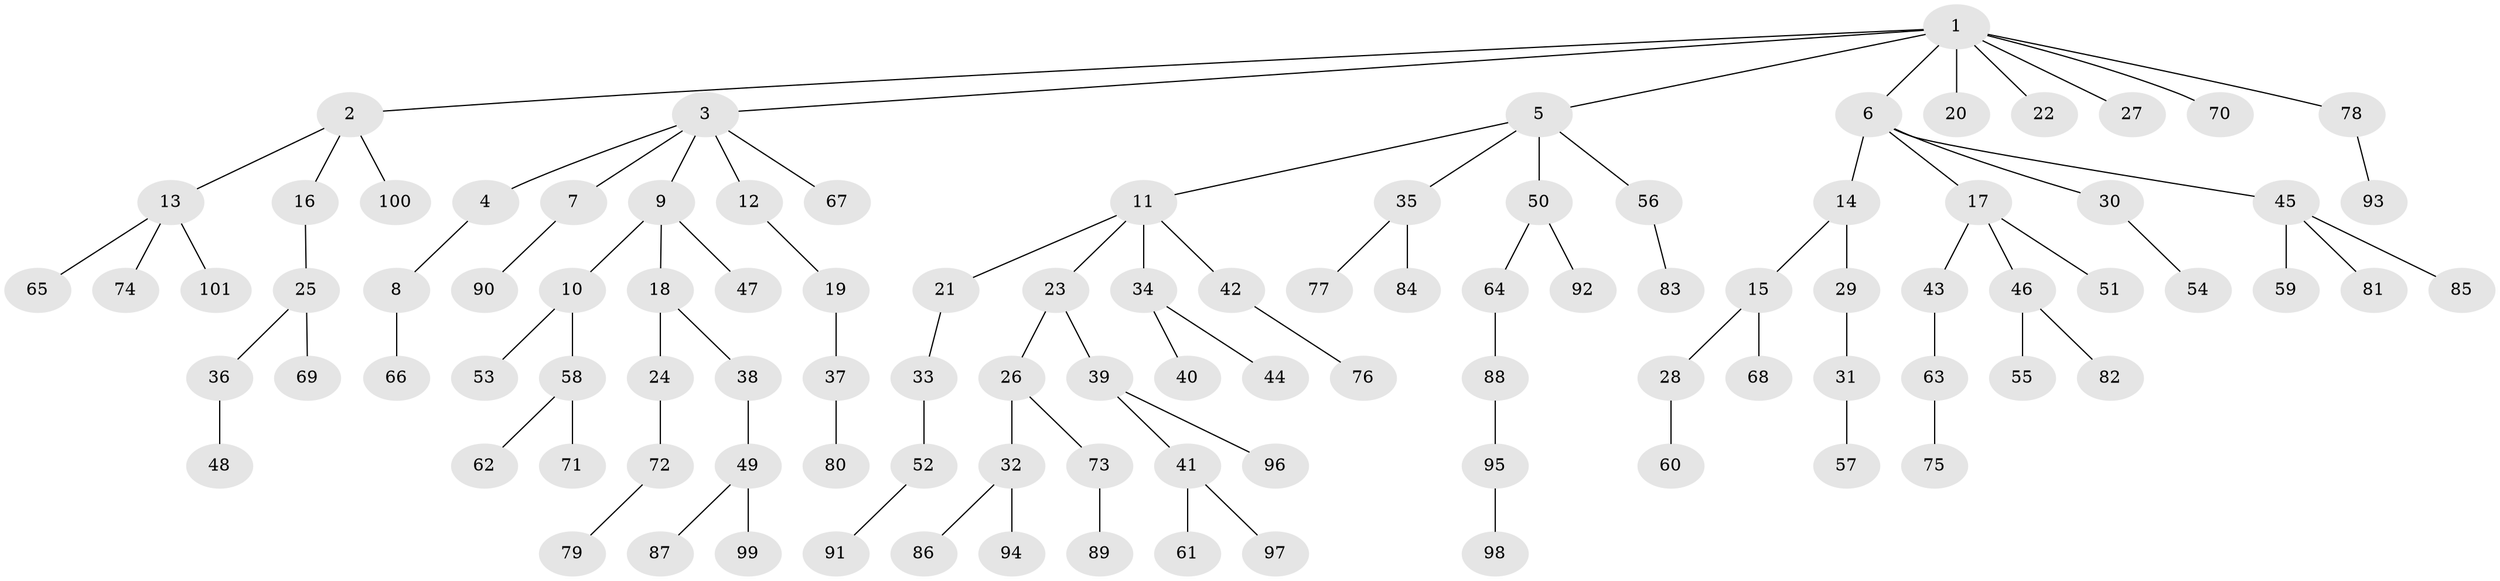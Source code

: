 // coarse degree distribution, {6: 0.018867924528301886, 3: 0.1320754716981132, 5: 0.07547169811320754, 2: 0.3018867924528302, 1: 0.4716981132075472}
// Generated by graph-tools (version 1.1) at 2025/51/03/04/25 22:51:35]
// undirected, 101 vertices, 100 edges
graph export_dot {
  node [color=gray90,style=filled];
  1;
  2;
  3;
  4;
  5;
  6;
  7;
  8;
  9;
  10;
  11;
  12;
  13;
  14;
  15;
  16;
  17;
  18;
  19;
  20;
  21;
  22;
  23;
  24;
  25;
  26;
  27;
  28;
  29;
  30;
  31;
  32;
  33;
  34;
  35;
  36;
  37;
  38;
  39;
  40;
  41;
  42;
  43;
  44;
  45;
  46;
  47;
  48;
  49;
  50;
  51;
  52;
  53;
  54;
  55;
  56;
  57;
  58;
  59;
  60;
  61;
  62;
  63;
  64;
  65;
  66;
  67;
  68;
  69;
  70;
  71;
  72;
  73;
  74;
  75;
  76;
  77;
  78;
  79;
  80;
  81;
  82;
  83;
  84;
  85;
  86;
  87;
  88;
  89;
  90;
  91;
  92;
  93;
  94;
  95;
  96;
  97;
  98;
  99;
  100;
  101;
  1 -- 2;
  1 -- 3;
  1 -- 5;
  1 -- 6;
  1 -- 20;
  1 -- 22;
  1 -- 27;
  1 -- 70;
  1 -- 78;
  2 -- 13;
  2 -- 16;
  2 -- 100;
  3 -- 4;
  3 -- 7;
  3 -- 9;
  3 -- 12;
  3 -- 67;
  4 -- 8;
  5 -- 11;
  5 -- 35;
  5 -- 50;
  5 -- 56;
  6 -- 14;
  6 -- 17;
  6 -- 30;
  6 -- 45;
  7 -- 90;
  8 -- 66;
  9 -- 10;
  9 -- 18;
  9 -- 47;
  10 -- 53;
  10 -- 58;
  11 -- 21;
  11 -- 23;
  11 -- 34;
  11 -- 42;
  12 -- 19;
  13 -- 65;
  13 -- 74;
  13 -- 101;
  14 -- 15;
  14 -- 29;
  15 -- 28;
  15 -- 68;
  16 -- 25;
  17 -- 43;
  17 -- 46;
  17 -- 51;
  18 -- 24;
  18 -- 38;
  19 -- 37;
  21 -- 33;
  23 -- 26;
  23 -- 39;
  24 -- 72;
  25 -- 36;
  25 -- 69;
  26 -- 32;
  26 -- 73;
  28 -- 60;
  29 -- 31;
  30 -- 54;
  31 -- 57;
  32 -- 86;
  32 -- 94;
  33 -- 52;
  34 -- 40;
  34 -- 44;
  35 -- 77;
  35 -- 84;
  36 -- 48;
  37 -- 80;
  38 -- 49;
  39 -- 41;
  39 -- 96;
  41 -- 61;
  41 -- 97;
  42 -- 76;
  43 -- 63;
  45 -- 59;
  45 -- 81;
  45 -- 85;
  46 -- 55;
  46 -- 82;
  49 -- 87;
  49 -- 99;
  50 -- 64;
  50 -- 92;
  52 -- 91;
  56 -- 83;
  58 -- 62;
  58 -- 71;
  63 -- 75;
  64 -- 88;
  72 -- 79;
  73 -- 89;
  78 -- 93;
  88 -- 95;
  95 -- 98;
}
